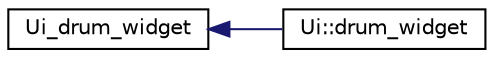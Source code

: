 digraph "Graphical Class Hierarchy"
{
  edge [fontname="Helvetica",fontsize="10",labelfontname="Helvetica",labelfontsize="10"];
  node [fontname="Helvetica",fontsize="10",shape=record];
  rankdir="LR";
  Node0 [label="Ui_drum_widget",height=0.2,width=0.4,color="black", fillcolor="white", style="filled",URL="$classUi__drum__widget.html"];
  Node0 -> Node1 [dir="back",color="midnightblue",fontsize="10",style="solid",fontname="Helvetica"];
  Node1 [label="Ui::drum_widget",height=0.2,width=0.4,color="black", fillcolor="white", style="filled",URL="$classUi_1_1drum__widget.html"];
}
